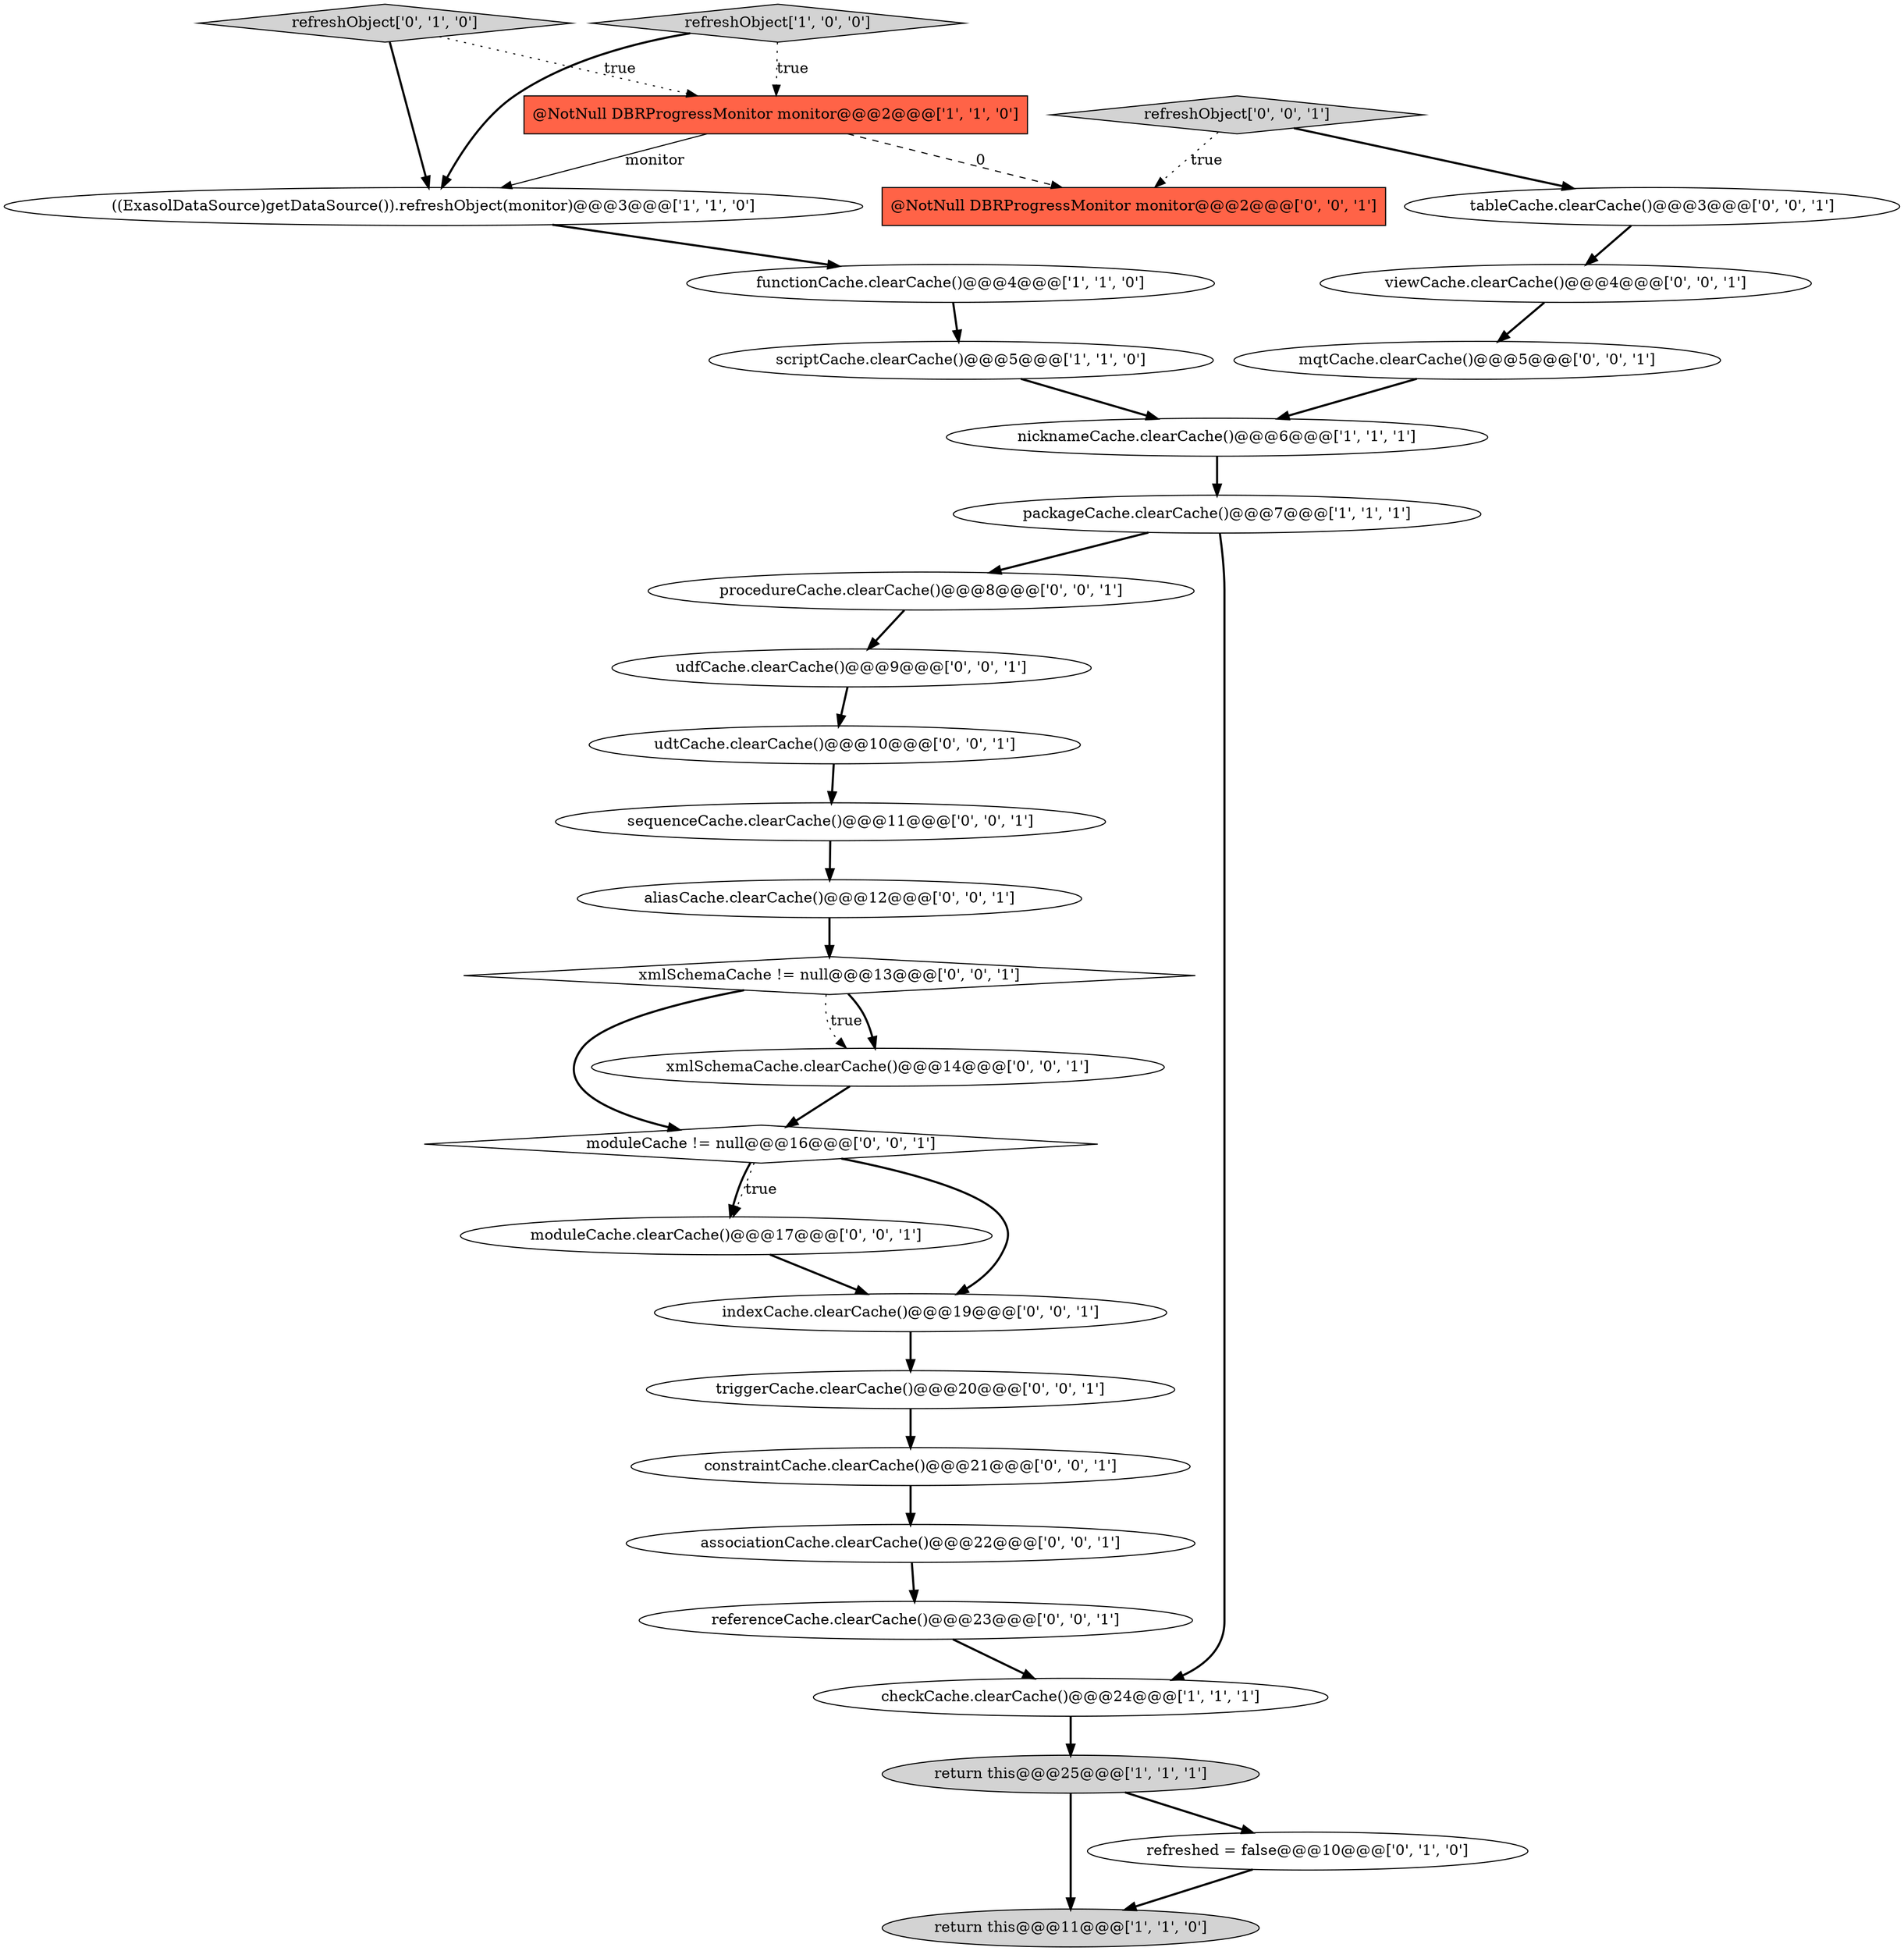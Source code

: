 digraph {
10 [style = filled, label = "refreshObject['0', '1', '0']", fillcolor = lightgray, shape = diamond image = "AAA0AAABBB2BBB"];
5 [style = filled, label = "checkCache.clearCache()@@@24@@@['1', '1', '1']", fillcolor = white, shape = ellipse image = "AAA0AAABBB1BBB"];
24 [style = filled, label = "udfCache.clearCache()@@@9@@@['0', '0', '1']", fillcolor = white, shape = ellipse image = "AAA0AAABBB3BBB"];
6 [style = filled, label = "refreshObject['1', '0', '0']", fillcolor = lightgray, shape = diamond image = "AAA0AAABBB1BBB"];
7 [style = filled, label = "scriptCache.clearCache()@@@5@@@['1', '1', '0']", fillcolor = white, shape = ellipse image = "AAA0AAABBB1BBB"];
16 [style = filled, label = "xmlSchemaCache != null@@@13@@@['0', '0', '1']", fillcolor = white, shape = diamond image = "AAA0AAABBB3BBB"];
17 [style = filled, label = "udtCache.clearCache()@@@10@@@['0', '0', '1']", fillcolor = white, shape = ellipse image = "AAA0AAABBB3BBB"];
3 [style = filled, label = "return this@@@25@@@['1', '1', '1']", fillcolor = lightgray, shape = ellipse image = "AAA0AAABBB1BBB"];
26 [style = filled, label = "indexCache.clearCache()@@@19@@@['0', '0', '1']", fillcolor = white, shape = ellipse image = "AAA0AAABBB3BBB"];
2 [style = filled, label = "@NotNull DBRProgressMonitor monitor@@@2@@@['1', '1', '0']", fillcolor = tomato, shape = box image = "AAA0AAABBB1BBB"];
30 [style = filled, label = "referenceCache.clearCache()@@@23@@@['0', '0', '1']", fillcolor = white, shape = ellipse image = "AAA0AAABBB3BBB"];
21 [style = filled, label = "aliasCache.clearCache()@@@12@@@['0', '0', '1']", fillcolor = white, shape = ellipse image = "AAA0AAABBB3BBB"];
27 [style = filled, label = "mqtCache.clearCache()@@@5@@@['0', '0', '1']", fillcolor = white, shape = ellipse image = "AAA0AAABBB3BBB"];
11 [style = filled, label = "refreshed = false@@@10@@@['0', '1', '0']", fillcolor = white, shape = ellipse image = "AAA1AAABBB2BBB"];
18 [style = filled, label = "sequenceCache.clearCache()@@@11@@@['0', '0', '1']", fillcolor = white, shape = ellipse image = "AAA0AAABBB3BBB"];
9 [style = filled, label = "((ExasolDataSource)getDataSource()).refreshObject(monitor)@@@3@@@['1', '1', '0']", fillcolor = white, shape = ellipse image = "AAA0AAABBB1BBB"];
1 [style = filled, label = "packageCache.clearCache()@@@7@@@['1', '1', '1']", fillcolor = white, shape = ellipse image = "AAA0AAABBB1BBB"];
22 [style = filled, label = "xmlSchemaCache.clearCache()@@@14@@@['0', '0', '1']", fillcolor = white, shape = ellipse image = "AAA0AAABBB3BBB"];
25 [style = filled, label = "refreshObject['0', '0', '1']", fillcolor = lightgray, shape = diamond image = "AAA0AAABBB3BBB"];
23 [style = filled, label = "triggerCache.clearCache()@@@20@@@['0', '0', '1']", fillcolor = white, shape = ellipse image = "AAA0AAABBB3BBB"];
12 [style = filled, label = "tableCache.clearCache()@@@3@@@['0', '0', '1']", fillcolor = white, shape = ellipse image = "AAA0AAABBB3BBB"];
0 [style = filled, label = "nicknameCache.clearCache()@@@6@@@['1', '1', '1']", fillcolor = white, shape = ellipse image = "AAA0AAABBB1BBB"];
15 [style = filled, label = "moduleCache.clearCache()@@@17@@@['0', '0', '1']", fillcolor = white, shape = ellipse image = "AAA0AAABBB3BBB"];
20 [style = filled, label = "moduleCache != null@@@16@@@['0', '0', '1']", fillcolor = white, shape = diamond image = "AAA0AAABBB3BBB"];
29 [style = filled, label = "constraintCache.clearCache()@@@21@@@['0', '0', '1']", fillcolor = white, shape = ellipse image = "AAA0AAABBB3BBB"];
28 [style = filled, label = "procedureCache.clearCache()@@@8@@@['0', '0', '1']", fillcolor = white, shape = ellipse image = "AAA0AAABBB3BBB"];
19 [style = filled, label = "associationCache.clearCache()@@@22@@@['0', '0', '1']", fillcolor = white, shape = ellipse image = "AAA0AAABBB3BBB"];
14 [style = filled, label = "@NotNull DBRProgressMonitor monitor@@@2@@@['0', '0', '1']", fillcolor = tomato, shape = box image = "AAA0AAABBB3BBB"];
4 [style = filled, label = "functionCache.clearCache()@@@4@@@['1', '1', '0']", fillcolor = white, shape = ellipse image = "AAA0AAABBB1BBB"];
13 [style = filled, label = "viewCache.clearCache()@@@4@@@['0', '0', '1']", fillcolor = white, shape = ellipse image = "AAA0AAABBB3BBB"];
8 [style = filled, label = "return this@@@11@@@['1', '1', '0']", fillcolor = lightgray, shape = ellipse image = "AAA0AAABBB1BBB"];
16->22 [style = dotted, label="true"];
10->2 [style = dotted, label="true"];
3->11 [style = bold, label=""];
29->19 [style = bold, label=""];
4->7 [style = bold, label=""];
9->4 [style = bold, label=""];
19->30 [style = bold, label=""];
10->9 [style = bold, label=""];
1->28 [style = bold, label=""];
21->16 [style = bold, label=""];
20->15 [style = bold, label=""];
27->0 [style = bold, label=""];
24->17 [style = bold, label=""];
16->22 [style = bold, label=""];
22->20 [style = bold, label=""];
2->9 [style = solid, label="monitor"];
25->12 [style = bold, label=""];
0->1 [style = bold, label=""];
12->13 [style = bold, label=""];
6->9 [style = bold, label=""];
20->15 [style = dotted, label="true"];
28->24 [style = bold, label=""];
13->27 [style = bold, label=""];
25->14 [style = dotted, label="true"];
2->14 [style = dashed, label="0"];
11->8 [style = bold, label=""];
15->26 [style = bold, label=""];
7->0 [style = bold, label=""];
30->5 [style = bold, label=""];
3->8 [style = bold, label=""];
18->21 [style = bold, label=""];
16->20 [style = bold, label=""];
26->23 [style = bold, label=""];
5->3 [style = bold, label=""];
6->2 [style = dotted, label="true"];
20->26 [style = bold, label=""];
23->29 [style = bold, label=""];
1->5 [style = bold, label=""];
17->18 [style = bold, label=""];
}
